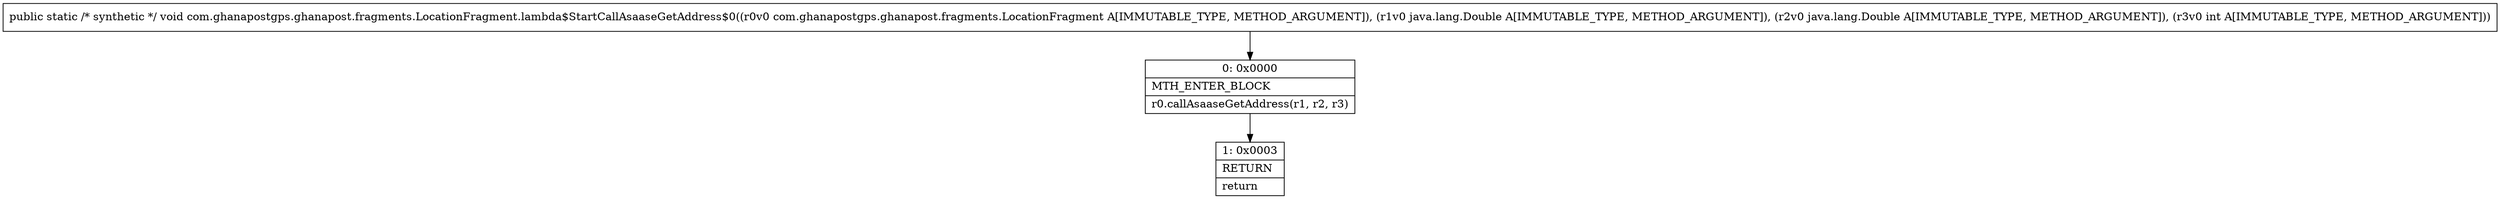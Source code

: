 digraph "CFG forcom.ghanapostgps.ghanapost.fragments.LocationFragment.lambda$StartCallAsaaseGetAddress$0(Lcom\/ghanapostgps\/ghanapost\/fragments\/LocationFragment;Ljava\/lang\/Double;Ljava\/lang\/Double;I)V" {
Node_0 [shape=record,label="{0\:\ 0x0000|MTH_ENTER_BLOCK\l|r0.callAsaaseGetAddress(r1, r2, r3)\l}"];
Node_1 [shape=record,label="{1\:\ 0x0003|RETURN\l|return\l}"];
MethodNode[shape=record,label="{public static \/* synthetic *\/ void com.ghanapostgps.ghanapost.fragments.LocationFragment.lambda$StartCallAsaaseGetAddress$0((r0v0 com.ghanapostgps.ghanapost.fragments.LocationFragment A[IMMUTABLE_TYPE, METHOD_ARGUMENT]), (r1v0 java.lang.Double A[IMMUTABLE_TYPE, METHOD_ARGUMENT]), (r2v0 java.lang.Double A[IMMUTABLE_TYPE, METHOD_ARGUMENT]), (r3v0 int A[IMMUTABLE_TYPE, METHOD_ARGUMENT])) }"];
MethodNode -> Node_0;
Node_0 -> Node_1;
}

